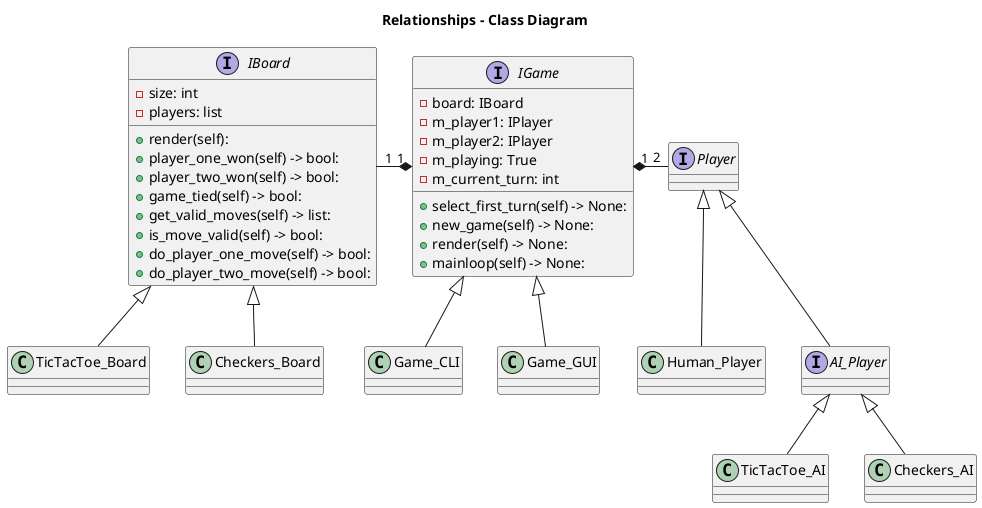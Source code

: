 @startuml

title Relationships - Class Diagram


interface IGame {
    - board: IBoard
    - m_player1: IPlayer
    - m_player2: IPlayer
    - m_playing: True
    - m_current_turn: int
    + select_first_turn(self) -> None:
    + new_game(self) -> None:
    + render(self) -> None:
    + mainloop(self) -> None:
}

interface IBoard {
    - size: int
    - players: list
    + render(self):
    + player_one_won(self) -> bool:
    + player_two_won(self) -> bool:
    + game_tied(self) -> bool:
    + get_valid_moves(self) -> list:
    + is_move_valid(self) -> bool:
    + do_player_one_move(self) -> bool:
    + do_player_two_move(self) -> bool:
}

class Game_CLI
class Game_GUI

class TicTacToe_Board
class Checkers_Board
interface Player
class Human_Player
interface AI_Player
class TicTacToe_AI
class Checkers_AI

IGame "1" *-left- "1" IBoard
IGame "1" *-right- "2" Player

IGame <|-down- Game_GUI
IGame <|-down- Game_CLI

IBoard <|-down- TicTacToe_Board
IBoard <|-down- Checkers_Board



Player <|-down- Human_Player
Player <|-down- AI_Player

AI_Player <|-down- TicTacToe_AI
AI_Player <|-down- Checkers_AI



@enduml